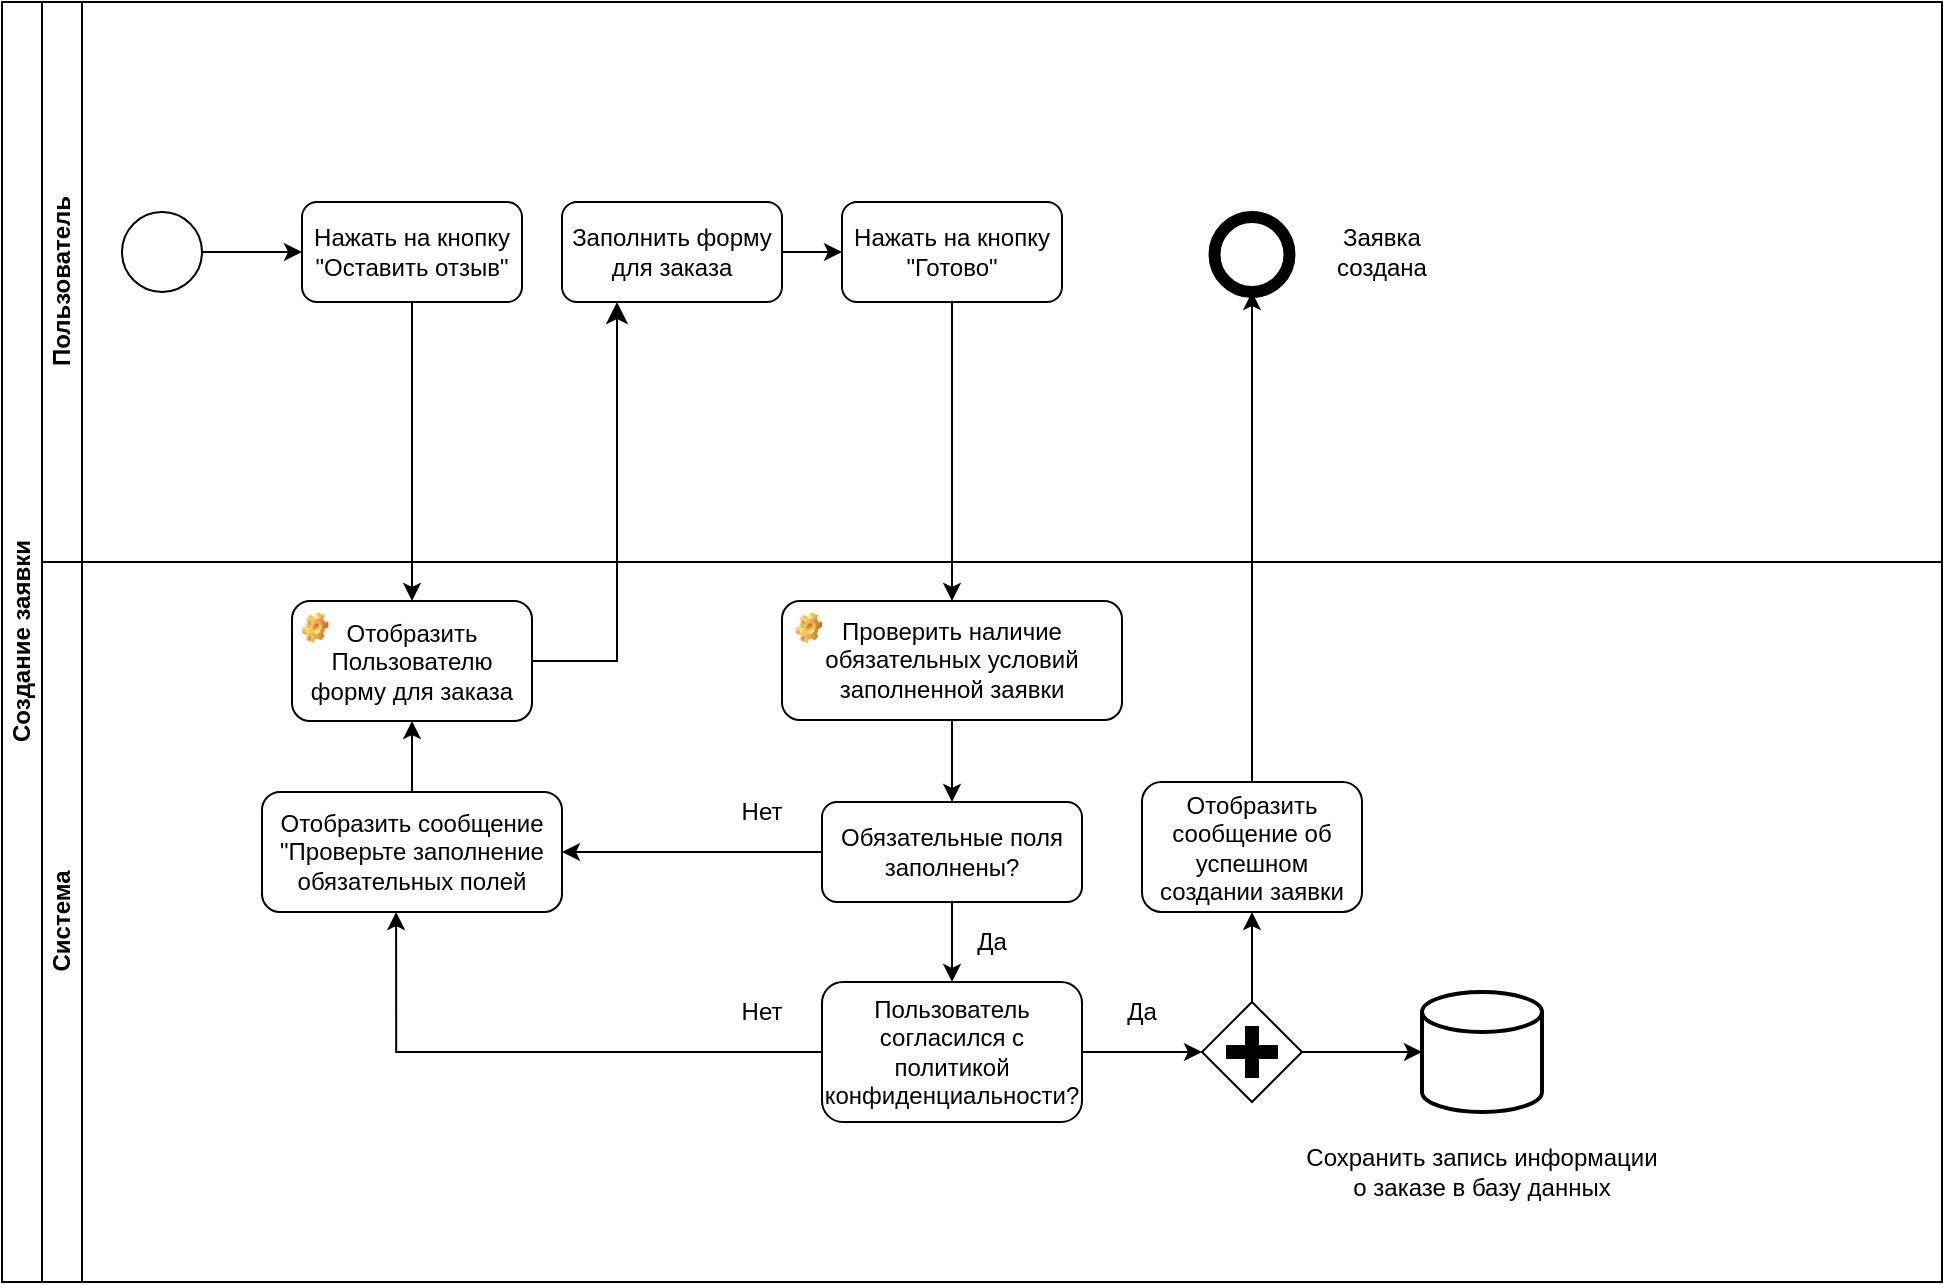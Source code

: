 <mxfile version="24.8.3">
  <diagram name="Страница — 1" id="IflniPAnc-2VBu9d5ubB">
    <mxGraphModel dx="794" dy="660" grid="1" gridSize="10" guides="1" tooltips="1" connect="1" arrows="1" fold="1" page="1" pageScale="1" pageWidth="1169" pageHeight="827" math="0" shadow="0">
      <root>
        <mxCell id="0" />
        <mxCell id="1" parent="0" />
        <mxCell id="_352U6r1tiJMxSs29HgW-1" value="Создание заявки" style="swimlane;html=1;childLayout=stackLayout;resizeParent=1;resizeParentMax=0;horizontal=0;startSize=20;horizontalStack=0;resizeHeight=1;resizeWidth=1;" vertex="1" parent="1">
          <mxGeometry x="120" y="120" width="970" height="640" as="geometry" />
        </mxCell>
        <mxCell id="_352U6r1tiJMxSs29HgW-2" value="Пользователь" style="swimlane;html=1;startSize=20;horizontal=0;" vertex="1" parent="_352U6r1tiJMxSs29HgW-1">
          <mxGeometry x="20" width="950" height="280" as="geometry" />
        </mxCell>
        <mxCell id="_352U6r1tiJMxSs29HgW-3" value="" style="ellipse;whiteSpace=wrap;html=1;aspect=fixed;" vertex="1" parent="_352U6r1tiJMxSs29HgW-2">
          <mxGeometry x="40" y="105" width="40" height="40" as="geometry" />
        </mxCell>
        <mxCell id="_352U6r1tiJMxSs29HgW-4" value="Нажать на кнопку &quot;Оставить отзыв&quot;" style="rounded=1;whiteSpace=wrap;html=1;" vertex="1" parent="_352U6r1tiJMxSs29HgW-2">
          <mxGeometry x="130" y="100" width="110" height="50" as="geometry" />
        </mxCell>
        <mxCell id="_352U6r1tiJMxSs29HgW-5" value="" style="endArrow=classic;html=1;rounded=0;exitX=1;exitY=0.5;exitDx=0;exitDy=0;entryX=0;entryY=0.5;entryDx=0;entryDy=0;" edge="1" parent="_352U6r1tiJMxSs29HgW-2" source="_352U6r1tiJMxSs29HgW-3" target="_352U6r1tiJMxSs29HgW-4">
          <mxGeometry width="50" height="50" relative="1" as="geometry">
            <mxPoint x="80" y="195" as="sourcePoint" />
            <mxPoint x="130" y="145" as="targetPoint" />
          </mxGeometry>
        </mxCell>
        <mxCell id="_352U6r1tiJMxSs29HgW-6" value="Заполнить форму для заказа" style="rounded=1;whiteSpace=wrap;html=1;" vertex="1" parent="_352U6r1tiJMxSs29HgW-2">
          <mxGeometry x="260" y="100" width="110" height="50" as="geometry" />
        </mxCell>
        <mxCell id="_352U6r1tiJMxSs29HgW-7" value="" style="ellipse;whiteSpace=wrap;html=1;aspect=fixed;strokeWidth=6;" vertex="1" parent="_352U6r1tiJMxSs29HgW-2">
          <mxGeometry x="586.25" y="107.5" width="37.5" height="37.5" as="geometry" />
        </mxCell>
        <mxCell id="_352U6r1tiJMxSs29HgW-8" value="Заявка создана" style="text;html=1;align=center;verticalAlign=middle;whiteSpace=wrap;rounded=0;" vertex="1" parent="_352U6r1tiJMxSs29HgW-2">
          <mxGeometry x="640" y="110" width="60" height="30" as="geometry" />
        </mxCell>
        <mxCell id="_352U6r1tiJMxSs29HgW-9" value="Нажать на кнопку &quot;Готово&quot;" style="rounded=1;whiteSpace=wrap;html=1;" vertex="1" parent="_352U6r1tiJMxSs29HgW-2">
          <mxGeometry x="400" y="100" width="110" height="50" as="geometry" />
        </mxCell>
        <mxCell id="_352U6r1tiJMxSs29HgW-10" value="" style="endArrow=classic;html=1;rounded=0;exitX=1;exitY=0.5;exitDx=0;exitDy=0;entryX=0;entryY=0.5;entryDx=0;entryDy=0;" edge="1" parent="_352U6r1tiJMxSs29HgW-2" source="_352U6r1tiJMxSs29HgW-6" target="_352U6r1tiJMxSs29HgW-9">
          <mxGeometry width="50" height="50" relative="1" as="geometry">
            <mxPoint x="440" y="250" as="sourcePoint" />
            <mxPoint x="490" y="200" as="targetPoint" />
          </mxGeometry>
        </mxCell>
        <mxCell id="_352U6r1tiJMxSs29HgW-11" value="" style="endArrow=classic;html=1;rounded=0;exitX=0.5;exitY=1;exitDx=0;exitDy=0;entryX=0.5;entryY=0;entryDx=0;entryDy=0;" edge="1" parent="_352U6r1tiJMxSs29HgW-1" source="_352U6r1tiJMxSs29HgW-4" target="_352U6r1tiJMxSs29HgW-14">
          <mxGeometry width="50" height="50" relative="1" as="geometry">
            <mxPoint x="180" y="240" as="sourcePoint" />
            <mxPoint x="200" y="360" as="targetPoint" />
          </mxGeometry>
        </mxCell>
        <mxCell id="_352U6r1tiJMxSs29HgW-12" value="" style="edgeStyle=segmentEdgeStyle;endArrow=classic;html=1;curved=0;rounded=0;endSize=8;startSize=8;exitX=1;exitY=0.5;exitDx=0;exitDy=0;entryX=0.25;entryY=1;entryDx=0;entryDy=0;" edge="1" parent="_352U6r1tiJMxSs29HgW-1" source="_352U6r1tiJMxSs29HgW-14" target="_352U6r1tiJMxSs29HgW-6">
          <mxGeometry width="50" height="50" relative="1" as="geometry">
            <mxPoint x="350" y="360" as="sourcePoint" />
            <mxPoint x="400" y="310" as="targetPoint" />
          </mxGeometry>
        </mxCell>
        <mxCell id="_352U6r1tiJMxSs29HgW-13" value="Система" style="swimlane;html=1;startSize=20;horizontal=0;" vertex="1" parent="_352U6r1tiJMxSs29HgW-1">
          <mxGeometry x="20" y="280" width="950" height="360" as="geometry" />
        </mxCell>
        <mxCell id="_352U6r1tiJMxSs29HgW-14" value="Отобразить Пользователю форму для заказа" style="rounded=1;whiteSpace=wrap;html=1;" vertex="1" parent="_352U6r1tiJMxSs29HgW-13">
          <mxGeometry x="125" y="19.5" width="120" height="60" as="geometry" />
        </mxCell>
        <mxCell id="_352U6r1tiJMxSs29HgW-15" value="" style="strokeWidth=2;html=1;shape=mxgraph.flowchart.database;whiteSpace=wrap;" vertex="1" parent="_352U6r1tiJMxSs29HgW-13">
          <mxGeometry x="690" y="215" width="60" height="60" as="geometry" />
        </mxCell>
        <mxCell id="_352U6r1tiJMxSs29HgW-16" value="" style="shape=image;html=1;verticalLabelPosition=bottom;verticalAlign=top;imageAspect=1;aspect=fixed;image=img/clipart/Gear_128x128.png" vertex="1" parent="_352U6r1tiJMxSs29HgW-13">
          <mxGeometry x="130" y="25" width="13.22" height="15.5" as="geometry" />
        </mxCell>
        <mxCell id="_352U6r1tiJMxSs29HgW-17" value="Сохранить запись информации о заказе в базу данных" style="text;html=1;align=center;verticalAlign=middle;whiteSpace=wrap;rounded=0;" vertex="1" parent="_352U6r1tiJMxSs29HgW-13">
          <mxGeometry x="630" y="290" width="180" height="30" as="geometry" />
        </mxCell>
        <mxCell id="_352U6r1tiJMxSs29HgW-18" value="Обязательные поля заполнены?" style="rounded=1;whiteSpace=wrap;html=1;" vertex="1" parent="_352U6r1tiJMxSs29HgW-13">
          <mxGeometry x="390" y="120" width="130" height="50" as="geometry" />
        </mxCell>
        <mxCell id="_352U6r1tiJMxSs29HgW-19" value="Пользователь согласился с политикой конфиденциальности?" style="rounded=1;whiteSpace=wrap;html=1;" vertex="1" parent="_352U6r1tiJMxSs29HgW-13">
          <mxGeometry x="390" y="210" width="130" height="70" as="geometry" />
        </mxCell>
        <mxCell id="_352U6r1tiJMxSs29HgW-20" value="Проверить наличие обязательных условий заполненной заявки" style="rounded=1;whiteSpace=wrap;html=1;" vertex="1" parent="_352U6r1tiJMxSs29HgW-13">
          <mxGeometry x="370" y="19.5" width="170" height="59.5" as="geometry" />
        </mxCell>
        <mxCell id="_352U6r1tiJMxSs29HgW-21" value="" style="shape=image;html=1;verticalLabelPosition=bottom;verticalAlign=top;imageAspect=1;aspect=fixed;image=img/clipart/Gear_128x128.png" vertex="1" parent="_352U6r1tiJMxSs29HgW-13">
          <mxGeometry x="376.78" y="25" width="13.22" height="15.5" as="geometry" />
        </mxCell>
        <mxCell id="_352U6r1tiJMxSs29HgW-22" value="" style="endArrow=classic;html=1;rounded=0;exitX=0.5;exitY=1;exitDx=0;exitDy=0;" edge="1" parent="_352U6r1tiJMxSs29HgW-13" source="_352U6r1tiJMxSs29HgW-20" target="_352U6r1tiJMxSs29HgW-18">
          <mxGeometry width="50" height="50" relative="1" as="geometry">
            <mxPoint x="540" y="115" as="sourcePoint" />
            <mxPoint x="590" y="65" as="targetPoint" />
          </mxGeometry>
        </mxCell>
        <mxCell id="_352U6r1tiJMxSs29HgW-23" value="Нет" style="text;html=1;align=center;verticalAlign=middle;whiteSpace=wrap;rounded=0;" vertex="1" parent="_352U6r1tiJMxSs29HgW-13">
          <mxGeometry x="330" y="110" width="60" height="30" as="geometry" />
        </mxCell>
        <mxCell id="_352U6r1tiJMxSs29HgW-24" value="" style="endArrow=classic;html=1;rounded=0;exitX=0.5;exitY=0;exitDx=0;exitDy=0;entryX=0.5;entryY=1;entryDx=0;entryDy=0;" edge="1" parent="_352U6r1tiJMxSs29HgW-13" target="_352U6r1tiJMxSs29HgW-14">
          <mxGeometry width="50" height="50" relative="1" as="geometry">
            <mxPoint x="185" y="120" as="sourcePoint" />
            <mxPoint x="540" y="-80" as="targetPoint" />
          </mxGeometry>
        </mxCell>
        <mxCell id="_352U6r1tiJMxSs29HgW-25" value="" style="endArrow=classic;html=1;rounded=0;exitX=0.5;exitY=1;exitDx=0;exitDy=0;entryX=0.5;entryY=0;entryDx=0;entryDy=0;" edge="1" parent="_352U6r1tiJMxSs29HgW-13" source="_352U6r1tiJMxSs29HgW-18" target="_352U6r1tiJMxSs29HgW-19">
          <mxGeometry width="50" height="50" relative="1" as="geometry">
            <mxPoint x="650" y="190" as="sourcePoint" />
            <mxPoint x="650" y="231" as="targetPoint" />
          </mxGeometry>
        </mxCell>
        <mxCell id="_352U6r1tiJMxSs29HgW-26" value="Да" style="text;html=1;align=center;verticalAlign=middle;whiteSpace=wrap;rounded=0;" vertex="1" parent="_352U6r1tiJMxSs29HgW-13">
          <mxGeometry x="445" y="175" width="60" height="30" as="geometry" />
        </mxCell>
        <mxCell id="_352U6r1tiJMxSs29HgW-27" value="Нет" style="text;html=1;align=center;verticalAlign=middle;whiteSpace=wrap;rounded=0;" vertex="1" parent="_352U6r1tiJMxSs29HgW-13">
          <mxGeometry x="330" y="210" width="60" height="30" as="geometry" />
        </mxCell>
        <mxCell id="_352U6r1tiJMxSs29HgW-28" value="Да" style="text;html=1;align=center;verticalAlign=middle;whiteSpace=wrap;rounded=0;" vertex="1" parent="_352U6r1tiJMxSs29HgW-13">
          <mxGeometry x="520" y="210" width="60" height="30" as="geometry" />
        </mxCell>
        <mxCell id="_352U6r1tiJMxSs29HgW-29" value="" style="points=[[0.25,0.25,0],[0.5,0,0],[0.75,0.25,0],[1,0.5,0],[0.75,0.75,0],[0.5,1,0],[0.25,0.75,0],[0,0.5,0]];shape=mxgraph.bpmn.gateway2;html=1;verticalLabelPosition=bottom;labelBackgroundColor=#ffffff;verticalAlign=top;align=center;perimeter=rhombusPerimeter;outlineConnect=0;outline=none;symbol=none;gwType=parallel;" vertex="1" parent="_352U6r1tiJMxSs29HgW-13">
          <mxGeometry x="580" y="220" width="50" height="50" as="geometry" />
        </mxCell>
        <mxCell id="_352U6r1tiJMxSs29HgW-30" value="" style="endArrow=classic;html=1;rounded=0;exitX=1;exitY=0.5;exitDx=0;exitDy=0;entryX=0;entryY=0.5;entryDx=0;entryDy=0;entryPerimeter=0;" edge="1" parent="_352U6r1tiJMxSs29HgW-13" source="_352U6r1tiJMxSs29HgW-19" target="_352U6r1tiJMxSs29HgW-29">
          <mxGeometry width="50" height="50" relative="1" as="geometry">
            <mxPoint x="610" y="70" as="sourcePoint" />
            <mxPoint x="660" y="20" as="targetPoint" />
          </mxGeometry>
        </mxCell>
        <mxCell id="_352U6r1tiJMxSs29HgW-31" value="" style="endArrow=classic;html=1;rounded=0;exitX=1;exitY=0.5;exitDx=0;exitDy=0;entryX=0;entryY=0.5;entryDx=0;entryDy=0;entryPerimeter=0;exitPerimeter=0;" edge="1" parent="_352U6r1tiJMxSs29HgW-13" source="_352U6r1tiJMxSs29HgW-29" target="_352U6r1tiJMxSs29HgW-15">
          <mxGeometry width="50" height="50" relative="1" as="geometry">
            <mxPoint x="715" y="-130" as="sourcePoint" />
            <mxPoint x="690" y="-90" as="targetPoint" />
          </mxGeometry>
        </mxCell>
        <mxCell id="_352U6r1tiJMxSs29HgW-32" value="Отобразить сообщение об успешном создании заявки" style="rounded=1;whiteSpace=wrap;html=1;" vertex="1" parent="_352U6r1tiJMxSs29HgW-13">
          <mxGeometry x="550" y="110" width="110" height="65" as="geometry" />
        </mxCell>
        <mxCell id="_352U6r1tiJMxSs29HgW-33" value="" style="endArrow=classic;html=1;rounded=0;exitX=0.5;exitY=0;exitDx=0;exitDy=0;exitPerimeter=0;entryX=0.5;entryY=1;entryDx=0;entryDy=0;" edge="1" parent="_352U6r1tiJMxSs29HgW-13" source="_352U6r1tiJMxSs29HgW-29" target="_352U6r1tiJMxSs29HgW-32">
          <mxGeometry width="50" height="50" relative="1" as="geometry">
            <mxPoint x="610" y="70" as="sourcePoint" />
            <mxPoint x="660" y="20" as="targetPoint" />
          </mxGeometry>
        </mxCell>
        <mxCell id="_352U6r1tiJMxSs29HgW-34" value="Отобразить сообщение &quot;Проверьте заполнение обязательных полей" style="rounded=1;whiteSpace=wrap;html=1;" vertex="1" parent="_352U6r1tiJMxSs29HgW-13">
          <mxGeometry x="110" y="115" width="150" height="60" as="geometry" />
        </mxCell>
        <mxCell id="_352U6r1tiJMxSs29HgW-35" value="" style="endArrow=classic;html=1;rounded=0;entryX=1;entryY=0.5;entryDx=0;entryDy=0;exitX=0;exitY=0.5;exitDx=0;exitDy=0;" edge="1" parent="_352U6r1tiJMxSs29HgW-13" source="_352U6r1tiJMxSs29HgW-18" target="_352U6r1tiJMxSs29HgW-34">
          <mxGeometry width="50" height="50" relative="1" as="geometry">
            <mxPoint x="245" y="265" as="sourcePoint" />
            <mxPoint x="295" y="215" as="targetPoint" />
          </mxGeometry>
        </mxCell>
        <mxCell id="_352U6r1tiJMxSs29HgW-36" value="" style="endArrow=classic;html=1;rounded=0;exitX=0;exitY=0.5;exitDx=0;exitDy=0;entryX=0.447;entryY=1;entryDx=0;entryDy=0;entryPerimeter=0;edgeStyle=orthogonalEdgeStyle;" edge="1" parent="_352U6r1tiJMxSs29HgW-13" source="_352U6r1tiJMxSs29HgW-19" target="_352U6r1tiJMxSs29HgW-34">
          <mxGeometry width="50" height="50" relative="1" as="geometry">
            <mxPoint x="230" y="310" as="sourcePoint" />
            <mxPoint x="280" y="260" as="targetPoint" />
          </mxGeometry>
        </mxCell>
        <mxCell id="_352U6r1tiJMxSs29HgW-37" value="" style="endArrow=classic;html=1;rounded=0;exitX=0.5;exitY=1;exitDx=0;exitDy=0;entryX=0.5;entryY=0;entryDx=0;entryDy=0;" edge="1" parent="_352U6r1tiJMxSs29HgW-1" source="_352U6r1tiJMxSs29HgW-9" target="_352U6r1tiJMxSs29HgW-20">
          <mxGeometry width="50" height="50" relative="1" as="geometry">
            <mxPoint x="510" y="250" as="sourcePoint" />
            <mxPoint x="560" y="200" as="targetPoint" />
          </mxGeometry>
        </mxCell>
        <mxCell id="_352U6r1tiJMxSs29HgW-38" value="" style="endArrow=classic;html=1;rounded=0;exitX=0.5;exitY=0;exitDx=0;exitDy=0;entryX=0.5;entryY=1;entryDx=0;entryDy=0;" edge="1" parent="_352U6r1tiJMxSs29HgW-1" source="_352U6r1tiJMxSs29HgW-32" target="_352U6r1tiJMxSs29HgW-7">
          <mxGeometry width="50" height="50" relative="1" as="geometry">
            <mxPoint x="630" y="350" as="sourcePoint" />
            <mxPoint x="680" y="300" as="targetPoint" />
          </mxGeometry>
        </mxCell>
      </root>
    </mxGraphModel>
  </diagram>
</mxfile>

